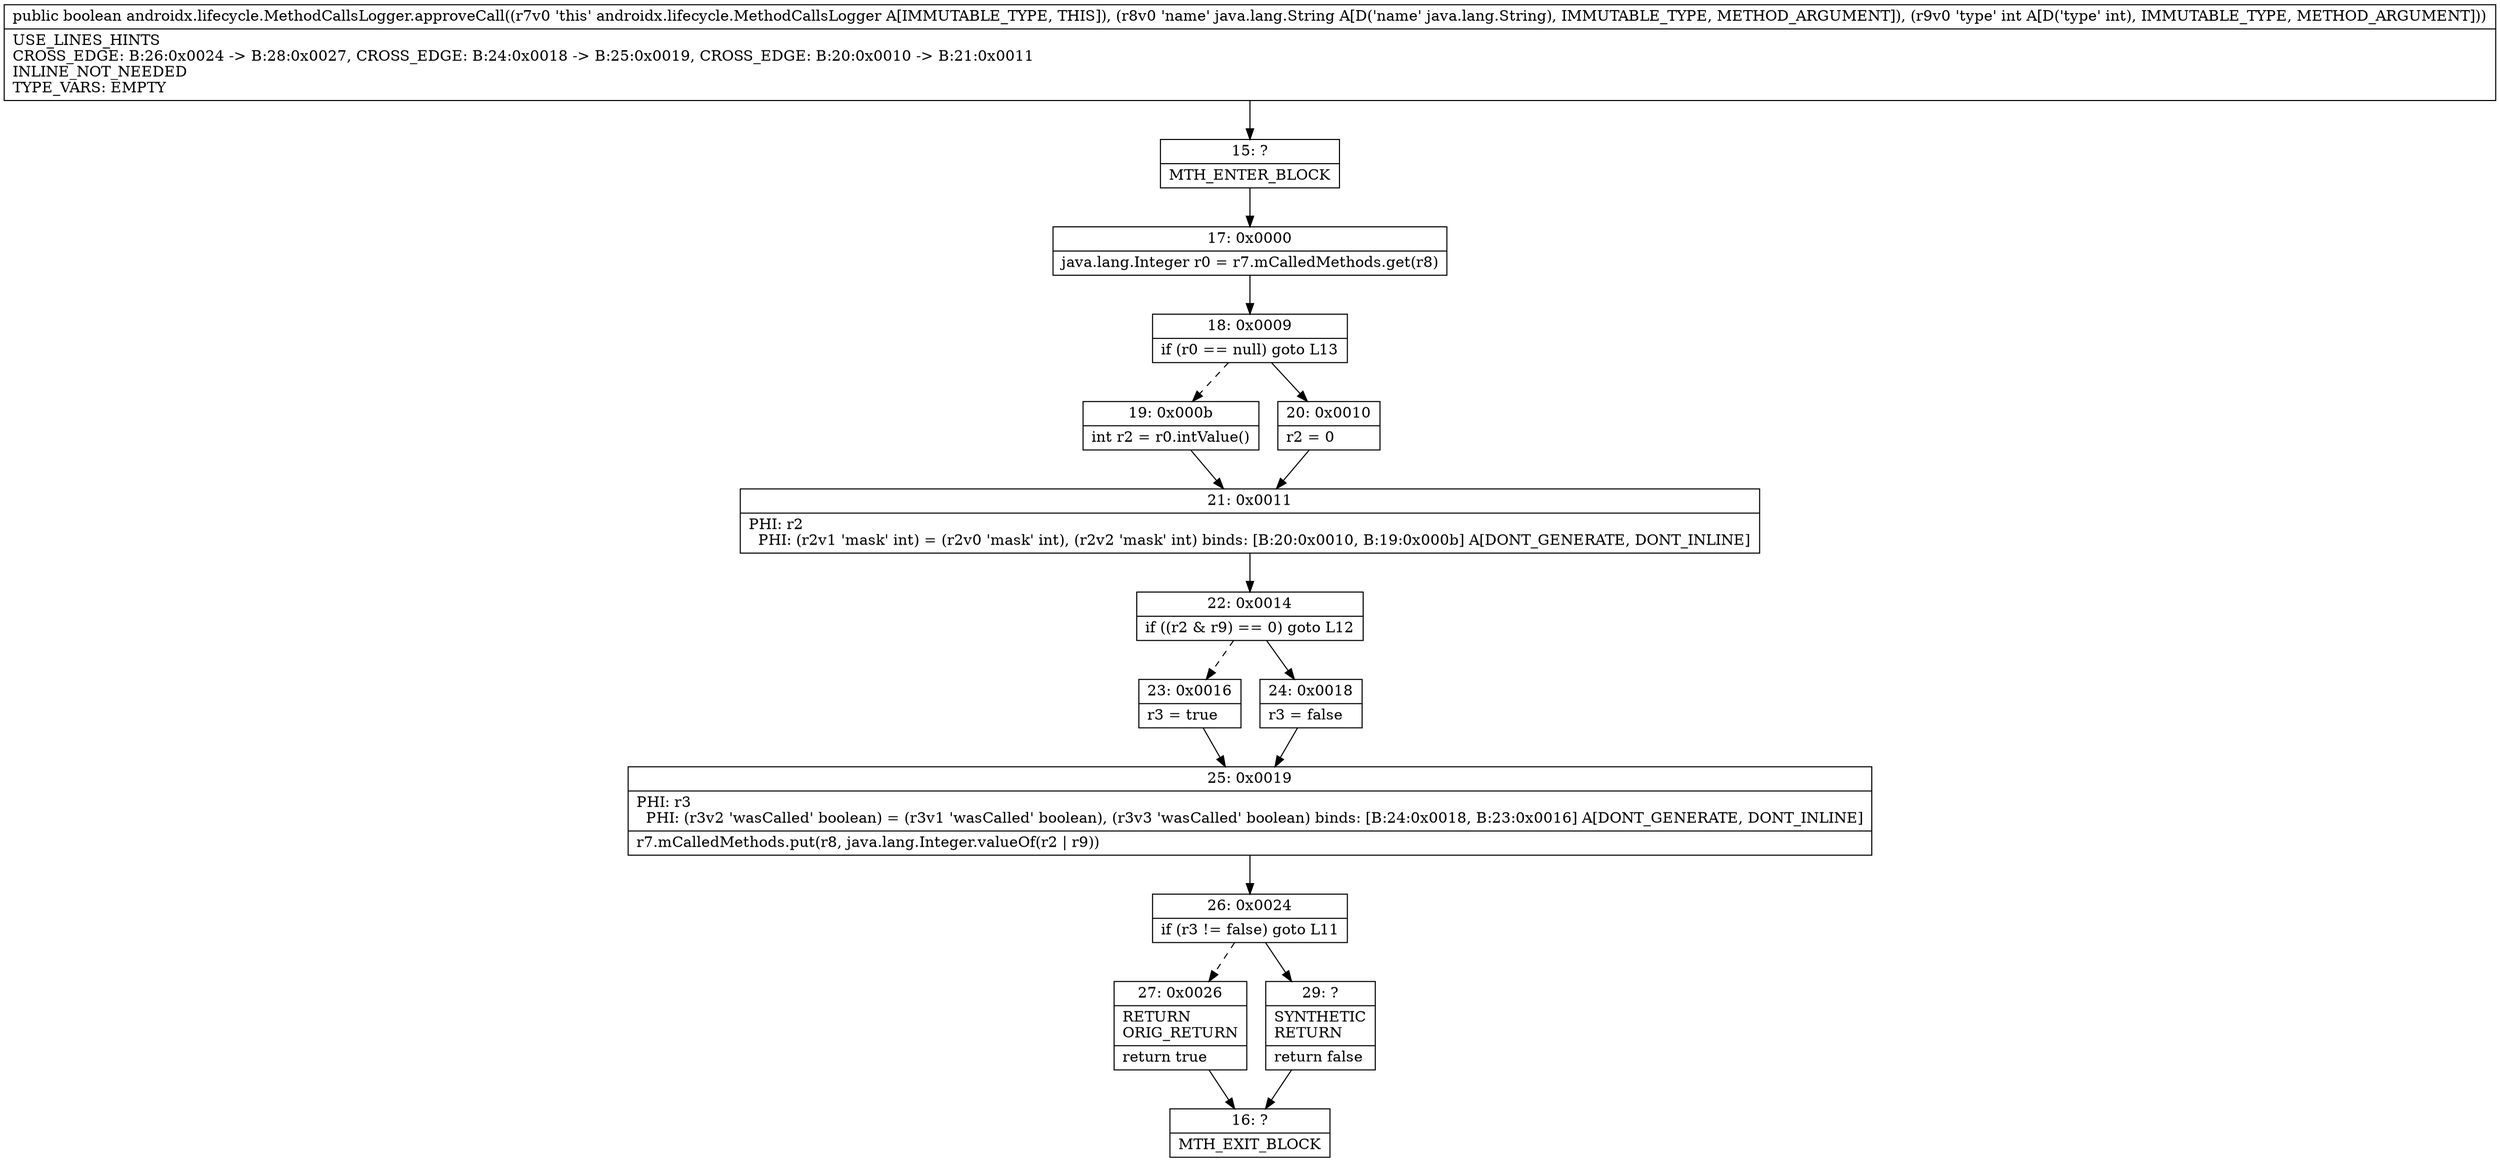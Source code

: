 digraph "CFG forandroidx.lifecycle.MethodCallsLogger.approveCall(Ljava\/lang\/String;I)Z" {
Node_15 [shape=record,label="{15\:\ ?|MTH_ENTER_BLOCK\l}"];
Node_17 [shape=record,label="{17\:\ 0x0000|java.lang.Integer r0 = r7.mCalledMethods.get(r8)\l}"];
Node_18 [shape=record,label="{18\:\ 0x0009|if (r0 == null) goto L13\l}"];
Node_19 [shape=record,label="{19\:\ 0x000b|int r2 = r0.intValue()\l}"];
Node_21 [shape=record,label="{21\:\ 0x0011|PHI: r2 \l  PHI: (r2v1 'mask' int) = (r2v0 'mask' int), (r2v2 'mask' int) binds: [B:20:0x0010, B:19:0x000b] A[DONT_GENERATE, DONT_INLINE]\l}"];
Node_22 [shape=record,label="{22\:\ 0x0014|if ((r2 & r9) == 0) goto L12\l}"];
Node_23 [shape=record,label="{23\:\ 0x0016|r3 = true\l}"];
Node_25 [shape=record,label="{25\:\ 0x0019|PHI: r3 \l  PHI: (r3v2 'wasCalled' boolean) = (r3v1 'wasCalled' boolean), (r3v3 'wasCalled' boolean) binds: [B:24:0x0018, B:23:0x0016] A[DONT_GENERATE, DONT_INLINE]\l|r7.mCalledMethods.put(r8, java.lang.Integer.valueOf(r2 \| r9))\l}"];
Node_26 [shape=record,label="{26\:\ 0x0024|if (r3 != false) goto L11\l}"];
Node_27 [shape=record,label="{27\:\ 0x0026|RETURN\lORIG_RETURN\l|return true\l}"];
Node_16 [shape=record,label="{16\:\ ?|MTH_EXIT_BLOCK\l}"];
Node_29 [shape=record,label="{29\:\ ?|SYNTHETIC\lRETURN\l|return false\l}"];
Node_24 [shape=record,label="{24\:\ 0x0018|r3 = false\l}"];
Node_20 [shape=record,label="{20\:\ 0x0010|r2 = 0\l}"];
MethodNode[shape=record,label="{public boolean androidx.lifecycle.MethodCallsLogger.approveCall((r7v0 'this' androidx.lifecycle.MethodCallsLogger A[IMMUTABLE_TYPE, THIS]), (r8v0 'name' java.lang.String A[D('name' java.lang.String), IMMUTABLE_TYPE, METHOD_ARGUMENT]), (r9v0 'type' int A[D('type' int), IMMUTABLE_TYPE, METHOD_ARGUMENT]))  | USE_LINES_HINTS\lCROSS_EDGE: B:26:0x0024 \-\> B:28:0x0027, CROSS_EDGE: B:24:0x0018 \-\> B:25:0x0019, CROSS_EDGE: B:20:0x0010 \-\> B:21:0x0011\lINLINE_NOT_NEEDED\lTYPE_VARS: EMPTY\l}"];
MethodNode -> Node_15;Node_15 -> Node_17;
Node_17 -> Node_18;
Node_18 -> Node_19[style=dashed];
Node_18 -> Node_20;
Node_19 -> Node_21;
Node_21 -> Node_22;
Node_22 -> Node_23[style=dashed];
Node_22 -> Node_24;
Node_23 -> Node_25;
Node_25 -> Node_26;
Node_26 -> Node_27[style=dashed];
Node_26 -> Node_29;
Node_27 -> Node_16;
Node_29 -> Node_16;
Node_24 -> Node_25;
Node_20 -> Node_21;
}

